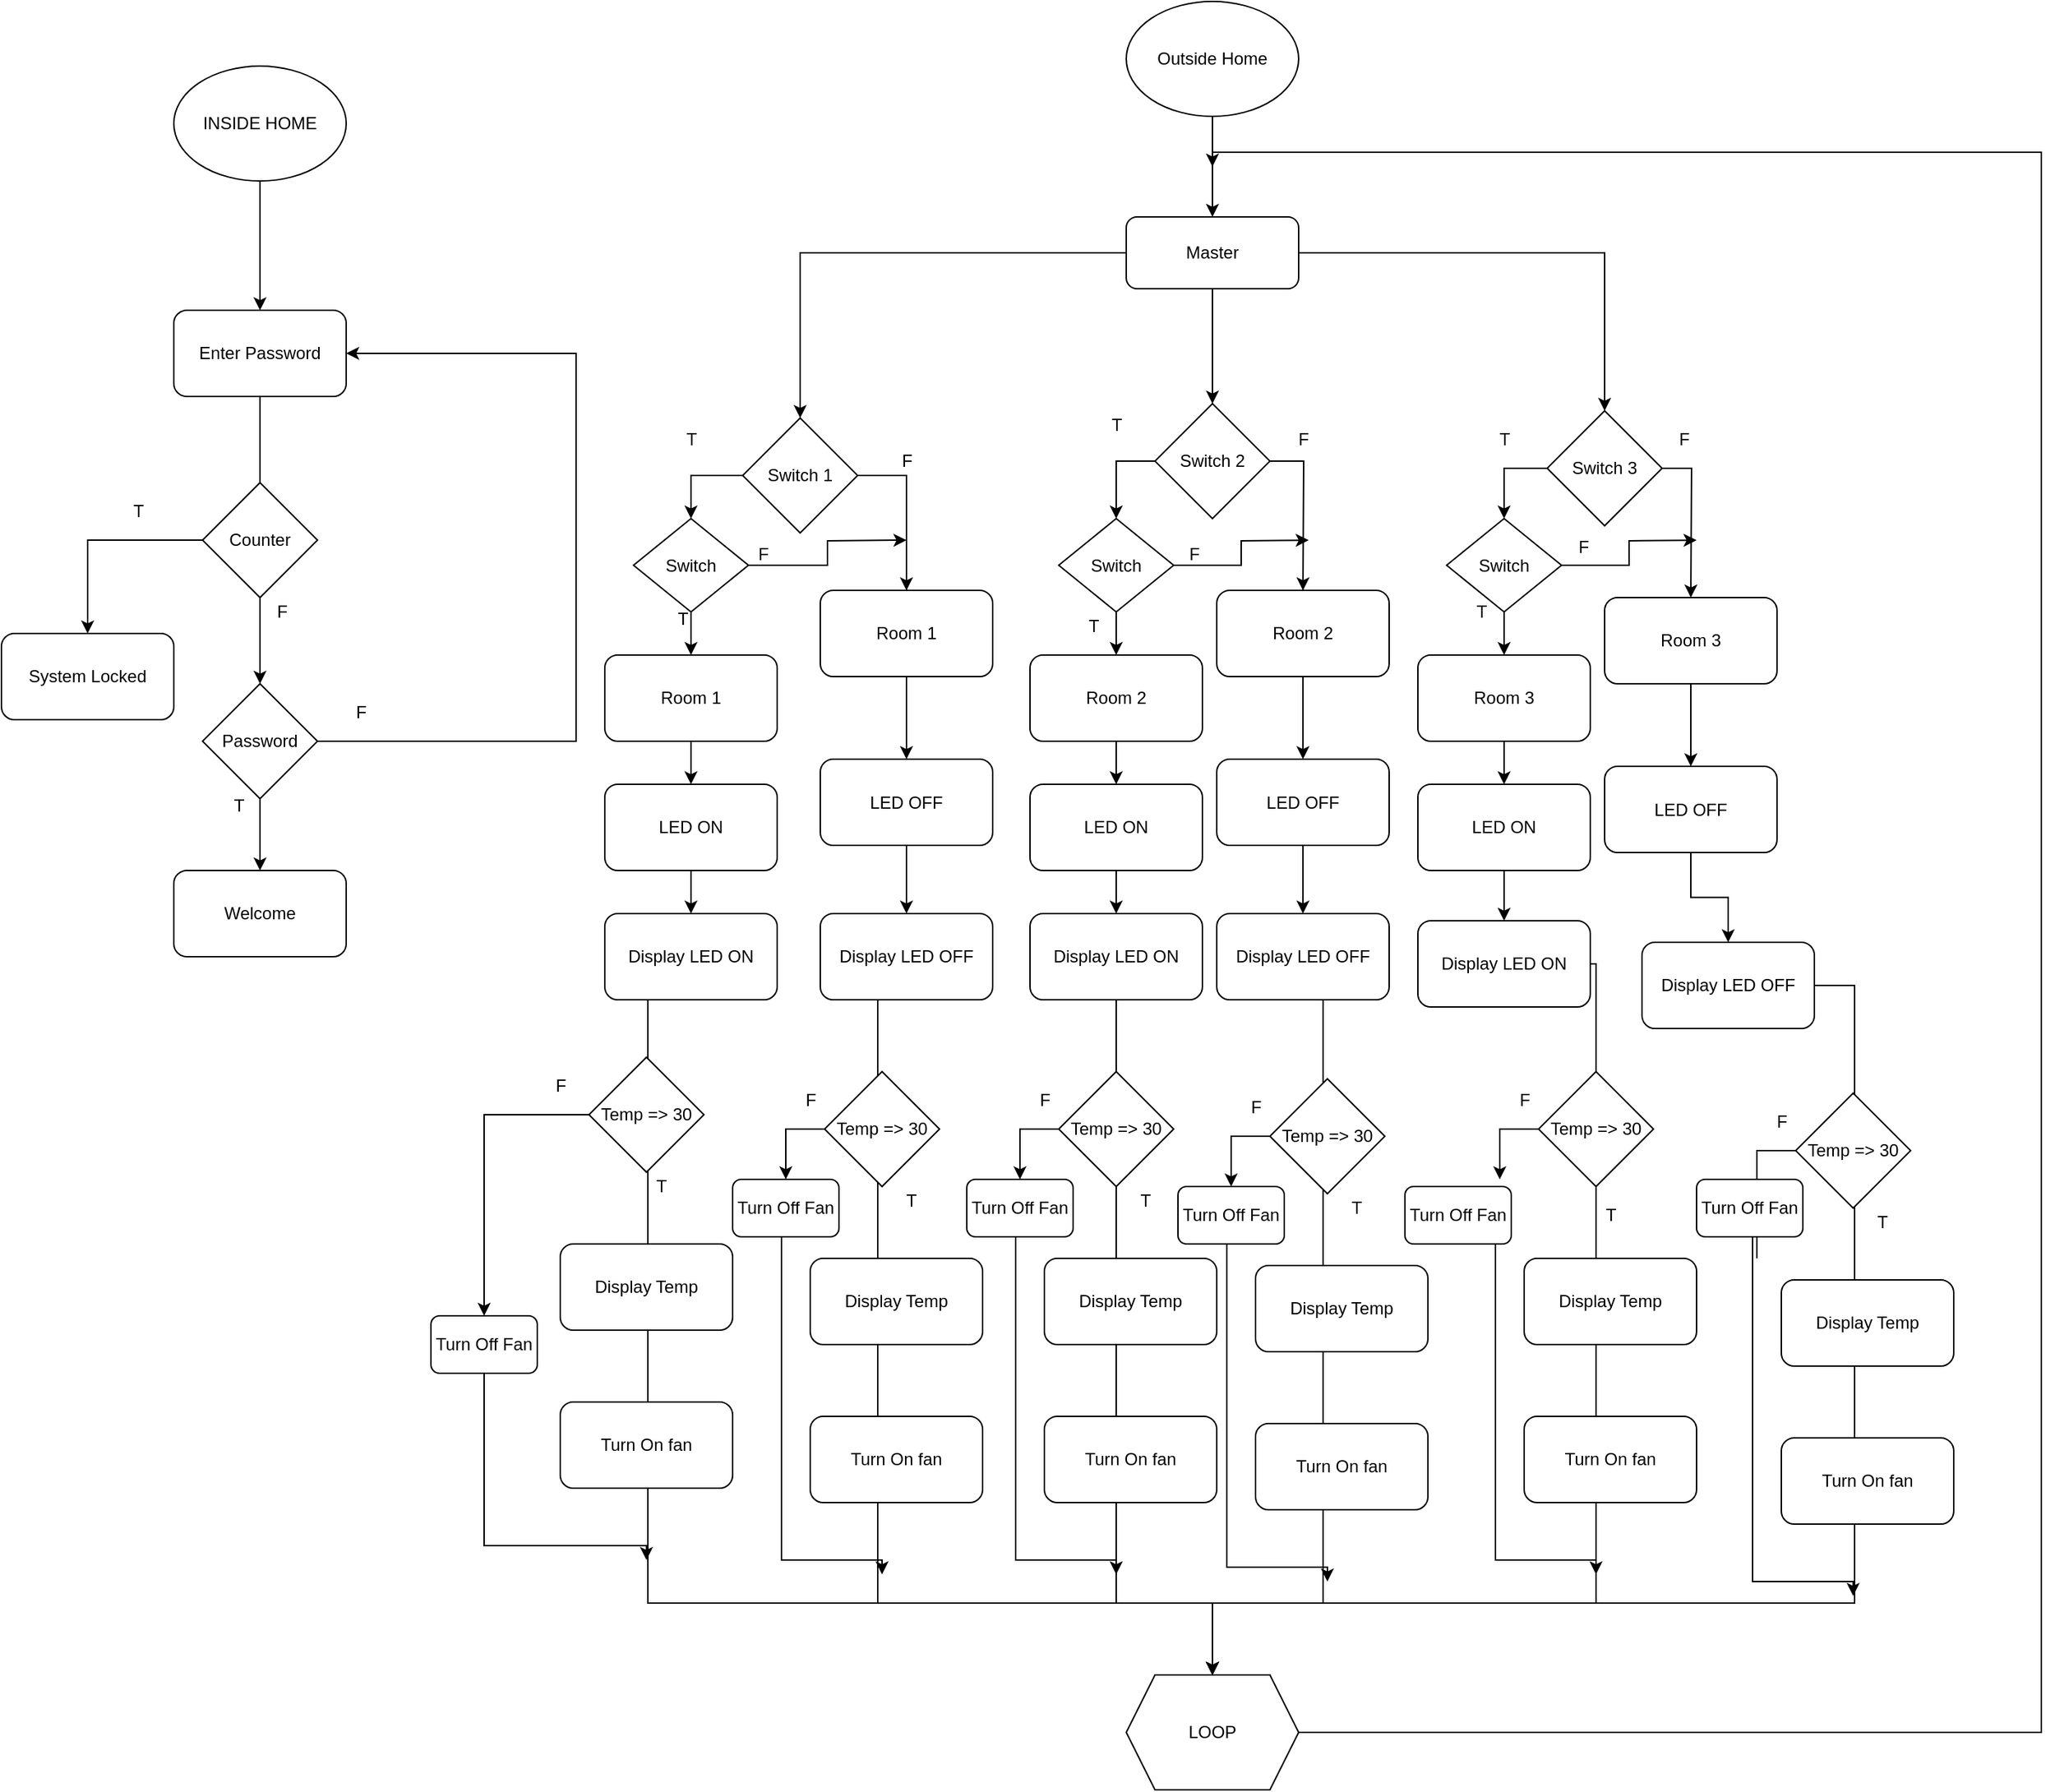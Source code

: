 <mxfile version="21.1.2" type="device">
  <diagram id="C5RBs43oDa-KdzZeNtuy" name="Page-1">
    <mxGraphModel dx="1658" dy="820" grid="1" gridSize="10" guides="1" tooltips="1" connect="1" arrows="1" fold="1" page="1" pageScale="1" pageWidth="827" pageHeight="1169" math="0" shadow="0">
      <root>
        <mxCell id="WIyWlLk6GJQsqaUBKTNV-0" />
        <mxCell id="WIyWlLk6GJQsqaUBKTNV-1" parent="WIyWlLk6GJQsqaUBKTNV-0" />
        <mxCell id="qft2VL7pWdFYmhy70cby-7" value="" style="edgeStyle=orthogonalEdgeStyle;rounded=0;orthogonalLoop=1;jettySize=auto;html=1;" parent="WIyWlLk6GJQsqaUBKTNV-1" source="qft2VL7pWdFYmhy70cby-0" target="qft2VL7pWdFYmhy70cby-1" edge="1">
          <mxGeometry relative="1" as="geometry" />
        </mxCell>
        <mxCell id="qft2VL7pWdFYmhy70cby-0" value="INSIDE HOME" style="ellipse;whiteSpace=wrap;html=1;" parent="WIyWlLk6GJQsqaUBKTNV-1" vertex="1">
          <mxGeometry x="130" y="130" width="120" height="80" as="geometry" />
        </mxCell>
        <mxCell id="qft2VL7pWdFYmhy70cby-8" value="" style="edgeStyle=orthogonalEdgeStyle;rounded=0;orthogonalLoop=1;jettySize=auto;html=1;" parent="WIyWlLk6GJQsqaUBKTNV-1" source="qft2VL7pWdFYmhy70cby-1" target="qft2VL7pWdFYmhy70cby-3" edge="1">
          <mxGeometry relative="1" as="geometry" />
        </mxCell>
        <mxCell id="qft2VL7pWdFYmhy70cby-1" value="Enter Password" style="rounded=1;whiteSpace=wrap;html=1;" parent="WIyWlLk6GJQsqaUBKTNV-1" vertex="1">
          <mxGeometry x="130" y="300" width="120" height="60" as="geometry" />
        </mxCell>
        <mxCell id="qft2VL7pWdFYmhy70cby-9" value="" style="edgeStyle=orthogonalEdgeStyle;rounded=0;orthogonalLoop=1;jettySize=auto;html=1;" parent="WIyWlLk6GJQsqaUBKTNV-1" source="qft2VL7pWdFYmhy70cby-3" target="qft2VL7pWdFYmhy70cby-4" edge="1">
          <mxGeometry relative="1" as="geometry" />
        </mxCell>
        <mxCell id="qft2VL7pWdFYmhy70cby-10" style="edgeStyle=orthogonalEdgeStyle;rounded=0;orthogonalLoop=1;jettySize=auto;html=1;entryX=1;entryY=0.5;entryDx=0;entryDy=0;" parent="WIyWlLk6GJQsqaUBKTNV-1" source="qft2VL7pWdFYmhy70cby-3" target="qft2VL7pWdFYmhy70cby-1" edge="1">
          <mxGeometry relative="1" as="geometry">
            <mxPoint x="360" y="240" as="targetPoint" />
            <Array as="points">
              <mxPoint x="410" y="600" />
              <mxPoint x="410" y="330" />
            </Array>
          </mxGeometry>
        </mxCell>
        <mxCell id="qft2VL7pWdFYmhy70cby-3" value="Password" style="rhombus;whiteSpace=wrap;html=1;" parent="WIyWlLk6GJQsqaUBKTNV-1" vertex="1">
          <mxGeometry x="150" y="560" width="80" height="80" as="geometry" />
        </mxCell>
        <mxCell id="qft2VL7pWdFYmhy70cby-4" value="Welcome" style="rounded=1;whiteSpace=wrap;html=1;" parent="WIyWlLk6GJQsqaUBKTNV-1" vertex="1">
          <mxGeometry x="130" y="690" width="120" height="60" as="geometry" />
        </mxCell>
        <mxCell id="qft2VL7pWdFYmhy70cby-17" value="" style="edgeStyle=orthogonalEdgeStyle;rounded=0;orthogonalLoop=1;jettySize=auto;html=1;" parent="WIyWlLk6GJQsqaUBKTNV-1" source="qft2VL7pWdFYmhy70cby-5" target="qft2VL7pWdFYmhy70cby-6" edge="1">
          <mxGeometry relative="1" as="geometry" />
        </mxCell>
        <mxCell id="qft2VL7pWdFYmhy70cby-5" value="Outside Home" style="ellipse;whiteSpace=wrap;html=1;" parent="WIyWlLk6GJQsqaUBKTNV-1" vertex="1">
          <mxGeometry x="793" y="85" width="120" height="80" as="geometry" />
        </mxCell>
        <mxCell id="qft2VL7pWdFYmhy70cby-18" style="edgeStyle=orthogonalEdgeStyle;rounded=0;orthogonalLoop=1;jettySize=auto;html=1;exitX=1;exitY=0.5;exitDx=0;exitDy=0;entryX=0.5;entryY=0;entryDx=0;entryDy=0;" parent="WIyWlLk6GJQsqaUBKTNV-1" source="qft2VL7pWdFYmhy70cby-21" edge="1">
          <mxGeometry relative="1" as="geometry">
            <mxPoint x="640.0" y="495" as="targetPoint" />
            <Array as="points">
              <mxPoint x="640" y="415" />
            </Array>
          </mxGeometry>
        </mxCell>
        <mxCell id="qft2VL7pWdFYmhy70cby-19" style="edgeStyle=orthogonalEdgeStyle;rounded=0;orthogonalLoop=1;jettySize=auto;html=1;entryX=0.5;entryY=0;entryDx=0;entryDy=0;exitX=1;exitY=0.5;exitDx=0;exitDy=0;" parent="WIyWlLk6GJQsqaUBKTNV-1" source="qft2VL7pWdFYmhy70cby-22" edge="1">
          <mxGeometry relative="1" as="geometry">
            <mxPoint x="916" y="495" as="targetPoint" />
          </mxGeometry>
        </mxCell>
        <mxCell id="qft2VL7pWdFYmhy70cby-20" style="edgeStyle=orthogonalEdgeStyle;rounded=0;orthogonalLoop=1;jettySize=auto;html=1;exitX=1;exitY=0.5;exitDx=0;exitDy=0;entryX=0.5;entryY=0;entryDx=0;entryDy=0;" parent="WIyWlLk6GJQsqaUBKTNV-1" source="qft2VL7pWdFYmhy70cby-23" edge="1">
          <mxGeometry relative="1" as="geometry">
            <mxPoint x="1186" y="500" as="targetPoint" />
          </mxGeometry>
        </mxCell>
        <mxCell id="qft2VL7pWdFYmhy70cby-6" value="Master" style="rounded=1;whiteSpace=wrap;html=1;" parent="WIyWlLk6GJQsqaUBKTNV-1" vertex="1">
          <mxGeometry x="793" y="235" width="120" height="50" as="geometry" />
        </mxCell>
        <mxCell id="qft2VL7pWdFYmhy70cby-13" style="edgeStyle=orthogonalEdgeStyle;rounded=0;orthogonalLoop=1;jettySize=auto;html=1;entryX=0.5;entryY=0;entryDx=0;entryDy=0;" parent="WIyWlLk6GJQsqaUBKTNV-1" source="qft2VL7pWdFYmhy70cby-11" target="qft2VL7pWdFYmhy70cby-12" edge="1">
          <mxGeometry relative="1" as="geometry" />
        </mxCell>
        <mxCell id="qft2VL7pWdFYmhy70cby-11" value="Counter" style="rhombus;whiteSpace=wrap;html=1;" parent="WIyWlLk6GJQsqaUBKTNV-1" vertex="1">
          <mxGeometry x="150" y="420" width="80" height="80" as="geometry" />
        </mxCell>
        <mxCell id="qft2VL7pWdFYmhy70cby-12" value="System Locked" style="rounded=1;whiteSpace=wrap;html=1;" parent="WIyWlLk6GJQsqaUBKTNV-1" vertex="1">
          <mxGeometry x="10" y="525" width="120" height="60" as="geometry" />
        </mxCell>
        <mxCell id="qft2VL7pWdFYmhy70cby-40" value="" style="edgeStyle=orthogonalEdgeStyle;rounded=0;orthogonalLoop=1;jettySize=auto;html=1;" parent="WIyWlLk6GJQsqaUBKTNV-1" target="qft2VL7pWdFYmhy70cby-33" edge="1">
          <mxGeometry relative="1" as="geometry">
            <mxPoint x="640" y="490" as="sourcePoint" />
          </mxGeometry>
        </mxCell>
        <mxCell id="qft2VL7pWdFYmhy70cby-42" value="" style="edgeStyle=orthogonalEdgeStyle;rounded=0;orthogonalLoop=1;jettySize=auto;html=1;" parent="WIyWlLk6GJQsqaUBKTNV-1" target="qft2VL7pWdFYmhy70cby-34" edge="1">
          <mxGeometry relative="1" as="geometry">
            <mxPoint x="916" y="490" as="sourcePoint" />
          </mxGeometry>
        </mxCell>
        <mxCell id="qft2VL7pWdFYmhy70cby-44" value="" style="edgeStyle=orthogonalEdgeStyle;rounded=0;orthogonalLoop=1;jettySize=auto;html=1;" parent="WIyWlLk6GJQsqaUBKTNV-1" target="qft2VL7pWdFYmhy70cby-35" edge="1">
          <mxGeometry relative="1" as="geometry">
            <mxPoint x="1186" y="500" as="sourcePoint" />
          </mxGeometry>
        </mxCell>
        <mxCell id="qft2VL7pWdFYmhy70cby-24" value="" style="edgeStyle=orthogonalEdgeStyle;rounded=0;orthogonalLoop=1;jettySize=auto;html=1;exitX=1;exitY=0.5;exitDx=0;exitDy=0;entryX=0.5;entryY=0;entryDx=0;entryDy=0;" parent="WIyWlLk6GJQsqaUBKTNV-1" source="qft2VL7pWdFYmhy70cby-6" target="qft2VL7pWdFYmhy70cby-23" edge="1">
          <mxGeometry relative="1" as="geometry">
            <mxPoint x="913" y="260" as="sourcePoint" />
            <mxPoint x="1086" y="585" as="targetPoint" />
          </mxGeometry>
        </mxCell>
        <mxCell id="qft2VL7pWdFYmhy70cby-28" style="edgeStyle=orthogonalEdgeStyle;rounded=0;orthogonalLoop=1;jettySize=auto;html=1;exitX=0;exitY=0.5;exitDx=0;exitDy=0;entryX=0.5;entryY=0;entryDx=0;entryDy=0;" parent="WIyWlLk6GJQsqaUBKTNV-1" source="qft2VL7pWdFYmhy70cby-23" edge="1" target="tkm9QgBvc-VTgp8XUoNd-8">
          <mxGeometry relative="1" as="geometry">
            <mxPoint x="1030" y="410" as="targetPoint" />
          </mxGeometry>
        </mxCell>
        <mxCell id="qft2VL7pWdFYmhy70cby-23" value="Switch 3" style="rhombus;whiteSpace=wrap;html=1;" parent="WIyWlLk6GJQsqaUBKTNV-1" vertex="1">
          <mxGeometry x="1086" y="370" width="80" height="80" as="geometry" />
        </mxCell>
        <mxCell id="qft2VL7pWdFYmhy70cby-26" value="" style="edgeStyle=orthogonalEdgeStyle;rounded=0;orthogonalLoop=1;jettySize=auto;html=1;entryX=0.5;entryY=0;entryDx=0;entryDy=0;exitX=0.5;exitY=1;exitDx=0;exitDy=0;" parent="WIyWlLk6GJQsqaUBKTNV-1" source="qft2VL7pWdFYmhy70cby-6" target="qft2VL7pWdFYmhy70cby-22" edge="1">
          <mxGeometry relative="1" as="geometry">
            <mxPoint x="853" y="285" as="sourcePoint" />
            <mxPoint x="853" y="585" as="targetPoint" />
          </mxGeometry>
        </mxCell>
        <mxCell id="qft2VL7pWdFYmhy70cby-30" style="edgeStyle=orthogonalEdgeStyle;rounded=0;orthogonalLoop=1;jettySize=auto;html=1;exitX=0;exitY=0.5;exitDx=0;exitDy=0;entryX=0.5;entryY=0;entryDx=0;entryDy=0;" parent="WIyWlLk6GJQsqaUBKTNV-1" source="qft2VL7pWdFYmhy70cby-22" edge="1" target="tkm9QgBvc-VTgp8XUoNd-5">
          <mxGeometry relative="1" as="geometry">
            <mxPoint x="770" y="410" as="targetPoint" />
          </mxGeometry>
        </mxCell>
        <mxCell id="qft2VL7pWdFYmhy70cby-22" value="Switch 2" style="rhombus;whiteSpace=wrap;html=1;" parent="WIyWlLk6GJQsqaUBKTNV-1" vertex="1">
          <mxGeometry x="813" y="365" width="80" height="80" as="geometry" />
        </mxCell>
        <mxCell id="qft2VL7pWdFYmhy70cby-27" value="" style="edgeStyle=orthogonalEdgeStyle;rounded=0;orthogonalLoop=1;jettySize=auto;html=1;" parent="WIyWlLk6GJQsqaUBKTNV-1" source="qft2VL7pWdFYmhy70cby-6" target="qft2VL7pWdFYmhy70cby-21" edge="1">
          <mxGeometry relative="1" as="geometry">
            <mxPoint x="793" y="260" as="sourcePoint" />
            <mxPoint x="596" y="575" as="targetPoint" />
          </mxGeometry>
        </mxCell>
        <mxCell id="qft2VL7pWdFYmhy70cby-32" style="edgeStyle=orthogonalEdgeStyle;rounded=0;orthogonalLoop=1;jettySize=auto;html=1;exitX=0;exitY=0.5;exitDx=0;exitDy=0;entryX=0.5;entryY=0;entryDx=0;entryDy=0;" parent="WIyWlLk6GJQsqaUBKTNV-1" source="qft2VL7pWdFYmhy70cby-21" edge="1" target="tkm9QgBvc-VTgp8XUoNd-0">
          <mxGeometry relative="1" as="geometry">
            <mxPoint x="490" y="495" as="targetPoint" />
          </mxGeometry>
        </mxCell>
        <mxCell id="qft2VL7pWdFYmhy70cby-21" value="Switch 1" style="rhombus;whiteSpace=wrap;html=1;" parent="WIyWlLk6GJQsqaUBKTNV-1" vertex="1">
          <mxGeometry x="526" y="375" width="80" height="80" as="geometry" />
        </mxCell>
        <mxCell id="qft2VL7pWdFYmhy70cby-68" value="" style="edgeStyle=orthogonalEdgeStyle;rounded=0;orthogonalLoop=1;jettySize=auto;html=1;" parent="WIyWlLk6GJQsqaUBKTNV-1" source="qft2VL7pWdFYmhy70cby-33" target="qft2VL7pWdFYmhy70cby-55" edge="1">
          <mxGeometry relative="1" as="geometry" />
        </mxCell>
        <mxCell id="qft2VL7pWdFYmhy70cby-33" value="Room 1" style="rounded=1;whiteSpace=wrap;html=1;" parent="WIyWlLk6GJQsqaUBKTNV-1" vertex="1">
          <mxGeometry x="580" y="495" width="120" height="60" as="geometry" />
        </mxCell>
        <mxCell id="qft2VL7pWdFYmhy70cby-70" value="" style="edgeStyle=orthogonalEdgeStyle;rounded=0;orthogonalLoop=1;jettySize=auto;html=1;" parent="WIyWlLk6GJQsqaUBKTNV-1" source="qft2VL7pWdFYmhy70cby-34" target="qft2VL7pWdFYmhy70cby-56" edge="1">
          <mxGeometry relative="1" as="geometry" />
        </mxCell>
        <mxCell id="qft2VL7pWdFYmhy70cby-34" value="Room 2" style="rounded=1;whiteSpace=wrap;html=1;" parent="WIyWlLk6GJQsqaUBKTNV-1" vertex="1">
          <mxGeometry x="856" y="495" width="120" height="60" as="geometry" />
        </mxCell>
        <mxCell id="qft2VL7pWdFYmhy70cby-72" value="" style="edgeStyle=orthogonalEdgeStyle;rounded=0;orthogonalLoop=1;jettySize=auto;html=1;" parent="WIyWlLk6GJQsqaUBKTNV-1" source="qft2VL7pWdFYmhy70cby-35" target="qft2VL7pWdFYmhy70cby-57" edge="1">
          <mxGeometry relative="1" as="geometry" />
        </mxCell>
        <mxCell id="qft2VL7pWdFYmhy70cby-35" value="Room 3" style="rounded=1;whiteSpace=wrap;html=1;" parent="WIyWlLk6GJQsqaUBKTNV-1" vertex="1">
          <mxGeometry x="1126" y="500" width="120" height="60" as="geometry" />
        </mxCell>
        <mxCell id="qft2VL7pWdFYmhy70cby-71" value="" style="edgeStyle=orthogonalEdgeStyle;rounded=0;orthogonalLoop=1;jettySize=auto;html=1;" parent="WIyWlLk6GJQsqaUBKTNV-1" source="qft2VL7pWdFYmhy70cby-36" target="qft2VL7pWdFYmhy70cby-58" edge="1">
          <mxGeometry relative="1" as="geometry" />
        </mxCell>
        <mxCell id="qft2VL7pWdFYmhy70cby-36" value="Room 3" style="rounded=1;whiteSpace=wrap;html=1;" parent="WIyWlLk6GJQsqaUBKTNV-1" vertex="1">
          <mxGeometry x="996" y="540" width="120" height="60" as="geometry" />
        </mxCell>
        <mxCell id="qft2VL7pWdFYmhy70cby-69" value="" style="edgeStyle=orthogonalEdgeStyle;rounded=0;orthogonalLoop=1;jettySize=auto;html=1;" parent="WIyWlLk6GJQsqaUBKTNV-1" source="qft2VL7pWdFYmhy70cby-37" target="qft2VL7pWdFYmhy70cby-59" edge="1">
          <mxGeometry relative="1" as="geometry" />
        </mxCell>
        <mxCell id="qft2VL7pWdFYmhy70cby-37" value="Room 2" style="rounded=1;whiteSpace=wrap;html=1;" parent="WIyWlLk6GJQsqaUBKTNV-1" vertex="1">
          <mxGeometry x="726" y="540" width="120" height="60" as="geometry" />
        </mxCell>
        <mxCell id="qft2VL7pWdFYmhy70cby-67" value="" style="edgeStyle=orthogonalEdgeStyle;rounded=0;orthogonalLoop=1;jettySize=auto;html=1;" parent="WIyWlLk6GJQsqaUBKTNV-1" source="qft2VL7pWdFYmhy70cby-38" target="qft2VL7pWdFYmhy70cby-60" edge="1">
          <mxGeometry relative="1" as="geometry" />
        </mxCell>
        <mxCell id="qft2VL7pWdFYmhy70cby-38" value="Room 1" style="rounded=1;whiteSpace=wrap;html=1;" parent="WIyWlLk6GJQsqaUBKTNV-1" vertex="1">
          <mxGeometry x="430" y="540" width="120" height="60" as="geometry" />
        </mxCell>
        <mxCell id="qft2VL7pWdFYmhy70cby-45" value="T" style="text;html=1;align=center;verticalAlign=middle;resizable=0;points=[];autosize=1;strokeColor=none;fillColor=none;" parent="WIyWlLk6GJQsqaUBKTNV-1" vertex="1">
          <mxGeometry x="475" y="375" width="30" height="30" as="geometry" />
        </mxCell>
        <mxCell id="qft2VL7pWdFYmhy70cby-46" value="T" style="text;html=1;align=center;verticalAlign=middle;resizable=0;points=[];autosize=1;strokeColor=none;fillColor=none;" parent="WIyWlLk6GJQsqaUBKTNV-1" vertex="1">
          <mxGeometry x="771" y="365" width="30" height="30" as="geometry" />
        </mxCell>
        <mxCell id="qft2VL7pWdFYmhy70cby-47" value="T" style="text;html=1;align=center;verticalAlign=middle;resizable=0;points=[];autosize=1;strokeColor=none;fillColor=none;" parent="WIyWlLk6GJQsqaUBKTNV-1" vertex="1">
          <mxGeometry x="1041" y="375" width="30" height="30" as="geometry" />
        </mxCell>
        <mxCell id="qft2VL7pWdFYmhy70cby-48" value="T" style="text;html=1;align=center;verticalAlign=middle;resizable=0;points=[];autosize=1;strokeColor=none;fillColor=none;" parent="WIyWlLk6GJQsqaUBKTNV-1" vertex="1">
          <mxGeometry x="90" y="425" width="30" height="30" as="geometry" />
        </mxCell>
        <mxCell id="qft2VL7pWdFYmhy70cby-49" value="T" style="text;html=1;align=center;verticalAlign=middle;resizable=0;points=[];autosize=1;strokeColor=none;fillColor=none;" parent="WIyWlLk6GJQsqaUBKTNV-1" vertex="1">
          <mxGeometry x="160" y="630" width="30" height="30" as="geometry" />
        </mxCell>
        <mxCell id="qft2VL7pWdFYmhy70cby-50" value="F" style="text;html=1;align=center;verticalAlign=middle;resizable=0;points=[];autosize=1;strokeColor=none;fillColor=none;" parent="WIyWlLk6GJQsqaUBKTNV-1" vertex="1">
          <mxGeometry x="245" y="565" width="30" height="30" as="geometry" />
        </mxCell>
        <mxCell id="qft2VL7pWdFYmhy70cby-51" value="F" style="text;html=1;align=center;verticalAlign=middle;resizable=0;points=[];autosize=1;strokeColor=none;fillColor=none;" parent="WIyWlLk6GJQsqaUBKTNV-1" vertex="1">
          <mxGeometry x="190" y="495" width="30" height="30" as="geometry" />
        </mxCell>
        <mxCell id="qft2VL7pWdFYmhy70cby-52" value="F" style="text;html=1;align=center;verticalAlign=middle;resizable=0;points=[];autosize=1;strokeColor=none;fillColor=none;" parent="WIyWlLk6GJQsqaUBKTNV-1" vertex="1">
          <mxGeometry x="625" y="390" width="30" height="30" as="geometry" />
        </mxCell>
        <mxCell id="qft2VL7pWdFYmhy70cby-53" value="F" style="text;html=1;align=center;verticalAlign=middle;resizable=0;points=[];autosize=1;strokeColor=none;fillColor=none;" parent="WIyWlLk6GJQsqaUBKTNV-1" vertex="1">
          <mxGeometry x="901" y="375" width="30" height="30" as="geometry" />
        </mxCell>
        <mxCell id="qft2VL7pWdFYmhy70cby-54" value="F" style="text;html=1;align=center;verticalAlign=middle;resizable=0;points=[];autosize=1;strokeColor=none;fillColor=none;" parent="WIyWlLk6GJQsqaUBKTNV-1" vertex="1">
          <mxGeometry x="1166" y="375" width="30" height="30" as="geometry" />
        </mxCell>
        <mxCell id="qft2VL7pWdFYmhy70cby-77" value="" style="edgeStyle=orthogonalEdgeStyle;rounded=0;orthogonalLoop=1;jettySize=auto;html=1;" parent="WIyWlLk6GJQsqaUBKTNV-1" source="qft2VL7pWdFYmhy70cby-55" target="qft2VL7pWdFYmhy70cby-61" edge="1">
          <mxGeometry relative="1" as="geometry" />
        </mxCell>
        <mxCell id="qft2VL7pWdFYmhy70cby-55" value="LED OFF" style="rounded=1;whiteSpace=wrap;html=1;" parent="WIyWlLk6GJQsqaUBKTNV-1" vertex="1">
          <mxGeometry x="580" y="612.5" width="120" height="60" as="geometry" />
        </mxCell>
        <mxCell id="qft2VL7pWdFYmhy70cby-75" value="" style="edgeStyle=orthogonalEdgeStyle;rounded=0;orthogonalLoop=1;jettySize=auto;html=1;" parent="WIyWlLk6GJQsqaUBKTNV-1" source="qft2VL7pWdFYmhy70cby-56" target="qft2VL7pWdFYmhy70cby-62" edge="1">
          <mxGeometry relative="1" as="geometry" />
        </mxCell>
        <mxCell id="qft2VL7pWdFYmhy70cby-56" value="LED OFF" style="rounded=1;whiteSpace=wrap;html=1;" parent="WIyWlLk6GJQsqaUBKTNV-1" vertex="1">
          <mxGeometry x="856" y="612.5" width="120" height="60" as="geometry" />
        </mxCell>
        <mxCell id="qft2VL7pWdFYmhy70cby-73" value="" style="edgeStyle=orthogonalEdgeStyle;rounded=0;orthogonalLoop=1;jettySize=auto;html=1;" parent="WIyWlLk6GJQsqaUBKTNV-1" source="qft2VL7pWdFYmhy70cby-57" target="qft2VL7pWdFYmhy70cby-63" edge="1">
          <mxGeometry relative="1" as="geometry" />
        </mxCell>
        <mxCell id="qft2VL7pWdFYmhy70cby-57" value="LED OFF" style="rounded=1;whiteSpace=wrap;html=1;" parent="WIyWlLk6GJQsqaUBKTNV-1" vertex="1">
          <mxGeometry x="1126" y="617.5" width="120" height="60" as="geometry" />
        </mxCell>
        <mxCell id="qft2VL7pWdFYmhy70cby-74" value="" style="edgeStyle=orthogonalEdgeStyle;rounded=0;orthogonalLoop=1;jettySize=auto;html=1;" parent="WIyWlLk6GJQsqaUBKTNV-1" source="qft2VL7pWdFYmhy70cby-58" target="qft2VL7pWdFYmhy70cby-64" edge="1">
          <mxGeometry relative="1" as="geometry" />
        </mxCell>
        <mxCell id="qft2VL7pWdFYmhy70cby-58" value="LED ON" style="rounded=1;whiteSpace=wrap;html=1;" parent="WIyWlLk6GJQsqaUBKTNV-1" vertex="1">
          <mxGeometry x="996" y="630" width="120" height="60" as="geometry" />
        </mxCell>
        <mxCell id="qft2VL7pWdFYmhy70cby-76" value="" style="edgeStyle=orthogonalEdgeStyle;rounded=0;orthogonalLoop=1;jettySize=auto;html=1;" parent="WIyWlLk6GJQsqaUBKTNV-1" source="qft2VL7pWdFYmhy70cby-59" target="qft2VL7pWdFYmhy70cby-65" edge="1">
          <mxGeometry relative="1" as="geometry" />
        </mxCell>
        <mxCell id="qft2VL7pWdFYmhy70cby-59" value="LED ON" style="rounded=1;whiteSpace=wrap;html=1;" parent="WIyWlLk6GJQsqaUBKTNV-1" vertex="1">
          <mxGeometry x="726" y="630" width="120" height="60" as="geometry" />
        </mxCell>
        <mxCell id="qft2VL7pWdFYmhy70cby-78" value="" style="edgeStyle=orthogonalEdgeStyle;rounded=0;orthogonalLoop=1;jettySize=auto;html=1;" parent="WIyWlLk6GJQsqaUBKTNV-1" source="qft2VL7pWdFYmhy70cby-60" target="qft2VL7pWdFYmhy70cby-66" edge="1">
          <mxGeometry relative="1" as="geometry" />
        </mxCell>
        <mxCell id="qft2VL7pWdFYmhy70cby-60" value="LED ON" style="rounded=1;whiteSpace=wrap;html=1;" parent="WIyWlLk6GJQsqaUBKTNV-1" vertex="1">
          <mxGeometry x="430" y="630" width="120" height="60" as="geometry" />
        </mxCell>
        <mxCell id="qft2VL7pWdFYmhy70cby-86" style="edgeStyle=orthogonalEdgeStyle;rounded=0;orthogonalLoop=1;jettySize=auto;html=1;entryX=0.5;entryY=0;entryDx=0;entryDy=0;" parent="WIyWlLk6GJQsqaUBKTNV-1" source="qft2VL7pWdFYmhy70cby-61" target="qft2VL7pWdFYmhy70cby-79" edge="1">
          <mxGeometry relative="1" as="geometry">
            <Array as="points">
              <mxPoint x="620" y="1200" />
              <mxPoint x="853" y="1200" />
            </Array>
          </mxGeometry>
        </mxCell>
        <mxCell id="qft2VL7pWdFYmhy70cby-61" value="Display&amp;nbsp;LED OFF" style="rounded=1;whiteSpace=wrap;html=1;" parent="WIyWlLk6GJQsqaUBKTNV-1" vertex="1">
          <mxGeometry x="580" y="720" width="120" height="60" as="geometry" />
        </mxCell>
        <mxCell id="qft2VL7pWdFYmhy70cby-82" style="edgeStyle=orthogonalEdgeStyle;rounded=0;orthogonalLoop=1;jettySize=auto;html=1;entryX=0.5;entryY=0;entryDx=0;entryDy=0;" parent="WIyWlLk6GJQsqaUBKTNV-1" source="qft2VL7pWdFYmhy70cby-62" target="qft2VL7pWdFYmhy70cby-79" edge="1">
          <mxGeometry relative="1" as="geometry">
            <Array as="points">
              <mxPoint x="930" y="1200" />
              <mxPoint x="853" y="1200" />
            </Array>
          </mxGeometry>
        </mxCell>
        <mxCell id="qft2VL7pWdFYmhy70cby-62" value="Display&amp;nbsp;LED OFF" style="rounded=1;whiteSpace=wrap;html=1;" parent="WIyWlLk6GJQsqaUBKTNV-1" vertex="1">
          <mxGeometry x="856" y="720" width="120" height="60" as="geometry" />
        </mxCell>
        <mxCell id="qft2VL7pWdFYmhy70cby-85" style="edgeStyle=orthogonalEdgeStyle;rounded=0;orthogonalLoop=1;jettySize=auto;html=1;entryX=0.5;entryY=0;entryDx=0;entryDy=0;" parent="WIyWlLk6GJQsqaUBKTNV-1" source="qft2VL7pWdFYmhy70cby-63" target="qft2VL7pWdFYmhy70cby-79" edge="1">
          <mxGeometry relative="1" as="geometry">
            <Array as="points">
              <mxPoint x="1300" y="770" />
              <mxPoint x="1300" y="1200" />
              <mxPoint x="853" y="1200" />
            </Array>
          </mxGeometry>
        </mxCell>
        <mxCell id="qft2VL7pWdFYmhy70cby-63" value="Display&amp;nbsp;LED OFF" style="rounded=1;whiteSpace=wrap;html=1;" parent="WIyWlLk6GJQsqaUBKTNV-1" vertex="1">
          <mxGeometry x="1152" y="740" width="120" height="60" as="geometry" />
        </mxCell>
        <mxCell id="qft2VL7pWdFYmhy70cby-88" style="edgeStyle=orthogonalEdgeStyle;rounded=0;orthogonalLoop=1;jettySize=auto;html=1;entryX=0.5;entryY=0;entryDx=0;entryDy=0;" parent="WIyWlLk6GJQsqaUBKTNV-1" source="qft2VL7pWdFYmhy70cby-64" target="qft2VL7pWdFYmhy70cby-79" edge="1">
          <mxGeometry relative="1" as="geometry">
            <Array as="points">
              <mxPoint x="1120" y="755" />
              <mxPoint x="1120" y="1200" />
              <mxPoint x="853" y="1200" />
            </Array>
          </mxGeometry>
        </mxCell>
        <mxCell id="qft2VL7pWdFYmhy70cby-64" value="Display&amp;nbsp;LED ON" style="rounded=1;whiteSpace=wrap;html=1;" parent="WIyWlLk6GJQsqaUBKTNV-1" vertex="1">
          <mxGeometry x="996" y="725" width="120" height="60" as="geometry" />
        </mxCell>
        <mxCell id="qft2VL7pWdFYmhy70cby-81" style="edgeStyle=orthogonalEdgeStyle;rounded=0;orthogonalLoop=1;jettySize=auto;html=1;entryX=0.5;entryY=0;entryDx=0;entryDy=0;" parent="WIyWlLk6GJQsqaUBKTNV-1" source="qft2VL7pWdFYmhy70cby-65" target="qft2VL7pWdFYmhy70cby-79" edge="1">
          <mxGeometry relative="1" as="geometry">
            <Array as="points">
              <mxPoint x="786" y="1200" />
              <mxPoint x="853" y="1200" />
            </Array>
          </mxGeometry>
        </mxCell>
        <mxCell id="qft2VL7pWdFYmhy70cby-65" value="Display&amp;nbsp;LED ON" style="rounded=1;whiteSpace=wrap;html=1;" parent="WIyWlLk6GJQsqaUBKTNV-1" vertex="1">
          <mxGeometry x="726" y="720" width="120" height="60" as="geometry" />
        </mxCell>
        <mxCell id="qft2VL7pWdFYmhy70cby-87" style="edgeStyle=orthogonalEdgeStyle;rounded=0;orthogonalLoop=1;jettySize=auto;html=1;entryX=0.5;entryY=0;entryDx=0;entryDy=0;" parent="WIyWlLk6GJQsqaUBKTNV-1" source="qft2VL7pWdFYmhy70cby-66" target="qft2VL7pWdFYmhy70cby-79" edge="1">
          <mxGeometry relative="1" as="geometry">
            <Array as="points">
              <mxPoint x="460" y="1200" />
              <mxPoint x="853" y="1200" />
            </Array>
          </mxGeometry>
        </mxCell>
        <mxCell id="qft2VL7pWdFYmhy70cby-66" value="Display LED ON" style="rounded=1;whiteSpace=wrap;html=1;" parent="WIyWlLk6GJQsqaUBKTNV-1" vertex="1">
          <mxGeometry x="430" y="720" width="120" height="60" as="geometry" />
        </mxCell>
        <mxCell id="qft2VL7pWdFYmhy70cby-80" style="edgeStyle=orthogonalEdgeStyle;rounded=0;orthogonalLoop=1;jettySize=auto;html=1;" parent="WIyWlLk6GJQsqaUBKTNV-1" source="qft2VL7pWdFYmhy70cby-79" edge="1">
          <mxGeometry relative="1" as="geometry">
            <mxPoint x="853" y="200" as="targetPoint" />
            <Array as="points">
              <mxPoint x="1430" y="1290" />
              <mxPoint x="1430" y="190" />
              <mxPoint x="853" y="190" />
            </Array>
          </mxGeometry>
        </mxCell>
        <mxCell id="qft2VL7pWdFYmhy70cby-79" value="LOOP" style="shape=hexagon;perimeter=hexagonPerimeter2;whiteSpace=wrap;html=1;fixedSize=1;" parent="WIyWlLk6GJQsqaUBKTNV-1" vertex="1">
          <mxGeometry x="793" y="1250" width="120" height="80" as="geometry" />
        </mxCell>
        <mxCell id="qft2VL7pWdFYmhy70cby-96" style="edgeStyle=orthogonalEdgeStyle;rounded=0;orthogonalLoop=1;jettySize=auto;html=1;" parent="WIyWlLk6GJQsqaUBKTNV-1" source="qft2VL7pWdFYmhy70cby-90" target="qft2VL7pWdFYmhy70cby-95" edge="1">
          <mxGeometry relative="1" as="geometry" />
        </mxCell>
        <mxCell id="qft2VL7pWdFYmhy70cby-90" value="Temp =&amp;gt; 30" style="rhombus;whiteSpace=wrap;html=1;" parent="WIyWlLk6GJQsqaUBKTNV-1" vertex="1">
          <mxGeometry x="419" y="820" width="80" height="80" as="geometry" />
        </mxCell>
        <mxCell id="qft2VL7pWdFYmhy70cby-91" value="Display Temp" style="rounded=1;whiteSpace=wrap;html=1;" parent="WIyWlLk6GJQsqaUBKTNV-1" vertex="1">
          <mxGeometry x="399" y="950" width="120" height="60" as="geometry" />
        </mxCell>
        <mxCell id="qft2VL7pWdFYmhy70cby-93" value="Turn On fan" style="rounded=1;whiteSpace=wrap;html=1;" parent="WIyWlLk6GJQsqaUBKTNV-1" vertex="1">
          <mxGeometry x="399" y="1060" width="120" height="60" as="geometry" />
        </mxCell>
        <mxCell id="qft2VL7pWdFYmhy70cby-97" style="edgeStyle=orthogonalEdgeStyle;rounded=0;orthogonalLoop=1;jettySize=auto;html=1;exitX=0.5;exitY=1;exitDx=0;exitDy=0;" parent="WIyWlLk6GJQsqaUBKTNV-1" source="qft2VL7pWdFYmhy70cby-95" edge="1">
          <mxGeometry relative="1" as="geometry">
            <mxPoint x="459.0" y="1170" as="targetPoint" />
            <Array as="points">
              <mxPoint x="346" y="1160" />
              <mxPoint x="459" y="1160" />
            </Array>
          </mxGeometry>
        </mxCell>
        <mxCell id="qft2VL7pWdFYmhy70cby-95" value="Turn Off Fan" style="rounded=1;whiteSpace=wrap;html=1;" parent="WIyWlLk6GJQsqaUBKTNV-1" vertex="1">
          <mxGeometry x="309" y="1000" width="74" height="40" as="geometry" />
        </mxCell>
        <mxCell id="qft2VL7pWdFYmhy70cby-98" value="F" style="text;html=1;align=center;verticalAlign=middle;resizable=0;points=[];autosize=1;strokeColor=none;fillColor=none;" parent="WIyWlLk6GJQsqaUBKTNV-1" vertex="1">
          <mxGeometry x="384" y="825" width="30" height="30" as="geometry" />
        </mxCell>
        <mxCell id="qft2VL7pWdFYmhy70cby-99" value="T" style="text;html=1;align=center;verticalAlign=middle;resizable=0;points=[];autosize=1;strokeColor=none;fillColor=none;" parent="WIyWlLk6GJQsqaUBKTNV-1" vertex="1">
          <mxGeometry x="454" y="895" width="30" height="30" as="geometry" />
        </mxCell>
        <mxCell id="qft2VL7pWdFYmhy70cby-100" style="edgeStyle=orthogonalEdgeStyle;rounded=0;orthogonalLoop=1;jettySize=auto;html=1;" parent="WIyWlLk6GJQsqaUBKTNV-1" source="qft2VL7pWdFYmhy70cby-101" target="qft2VL7pWdFYmhy70cby-105" edge="1">
          <mxGeometry relative="1" as="geometry">
            <Array as="points">
              <mxPoint x="556" y="870" />
            </Array>
          </mxGeometry>
        </mxCell>
        <mxCell id="qft2VL7pWdFYmhy70cby-101" value="Temp =&amp;gt; 30" style="rhombus;whiteSpace=wrap;html=1;" parent="WIyWlLk6GJQsqaUBKTNV-1" vertex="1">
          <mxGeometry x="583" y="830" width="80" height="80" as="geometry" />
        </mxCell>
        <mxCell id="qft2VL7pWdFYmhy70cby-102" value="Display Temp" style="rounded=1;whiteSpace=wrap;html=1;" parent="WIyWlLk6GJQsqaUBKTNV-1" vertex="1">
          <mxGeometry x="573" y="960" width="120" height="60" as="geometry" />
        </mxCell>
        <mxCell id="qft2VL7pWdFYmhy70cby-103" value="Turn On fan" style="rounded=1;whiteSpace=wrap;html=1;" parent="WIyWlLk6GJQsqaUBKTNV-1" vertex="1">
          <mxGeometry x="573" y="1070" width="120" height="60" as="geometry" />
        </mxCell>
        <mxCell id="qft2VL7pWdFYmhy70cby-104" style="edgeStyle=orthogonalEdgeStyle;rounded=0;orthogonalLoop=1;jettySize=auto;html=1;exitX=0.5;exitY=1;exitDx=0;exitDy=0;" parent="WIyWlLk6GJQsqaUBKTNV-1" source="qft2VL7pWdFYmhy70cby-105" edge="1">
          <mxGeometry relative="1" as="geometry">
            <mxPoint x="623" y="1180" as="targetPoint" />
            <Array as="points">
              <mxPoint x="553" y="945" />
              <mxPoint x="553" y="1170" />
              <mxPoint x="623" y="1170" />
            </Array>
          </mxGeometry>
        </mxCell>
        <mxCell id="qft2VL7pWdFYmhy70cby-105" value="Turn Off Fan" style="rounded=1;whiteSpace=wrap;html=1;" parent="WIyWlLk6GJQsqaUBKTNV-1" vertex="1">
          <mxGeometry x="519" y="905" width="74" height="40" as="geometry" />
        </mxCell>
        <mxCell id="qft2VL7pWdFYmhy70cby-106" value="F" style="text;html=1;align=center;verticalAlign=middle;resizable=0;points=[];autosize=1;strokeColor=none;fillColor=none;" parent="WIyWlLk6GJQsqaUBKTNV-1" vertex="1">
          <mxGeometry x="558" y="835" width="30" height="30" as="geometry" />
        </mxCell>
        <mxCell id="qft2VL7pWdFYmhy70cby-107" value="T" style="text;html=1;align=center;verticalAlign=middle;resizable=0;points=[];autosize=1;strokeColor=none;fillColor=none;" parent="WIyWlLk6GJQsqaUBKTNV-1" vertex="1">
          <mxGeometry x="628" y="905" width="30" height="30" as="geometry" />
        </mxCell>
        <mxCell id="qft2VL7pWdFYmhy70cby-108" style="edgeStyle=orthogonalEdgeStyle;rounded=0;orthogonalLoop=1;jettySize=auto;html=1;" parent="WIyWlLk6GJQsqaUBKTNV-1" source="qft2VL7pWdFYmhy70cby-109" target="qft2VL7pWdFYmhy70cby-113" edge="1">
          <mxGeometry relative="1" as="geometry">
            <Array as="points">
              <mxPoint x="719" y="870" />
            </Array>
          </mxGeometry>
        </mxCell>
        <mxCell id="qft2VL7pWdFYmhy70cby-109" value="Temp =&amp;gt; 30" style="rhombus;whiteSpace=wrap;html=1;" parent="WIyWlLk6GJQsqaUBKTNV-1" vertex="1">
          <mxGeometry x="746" y="830" width="80" height="80" as="geometry" />
        </mxCell>
        <mxCell id="qft2VL7pWdFYmhy70cby-110" value="Display Temp" style="rounded=1;whiteSpace=wrap;html=1;" parent="WIyWlLk6GJQsqaUBKTNV-1" vertex="1">
          <mxGeometry x="736" y="960" width="120" height="60" as="geometry" />
        </mxCell>
        <mxCell id="qft2VL7pWdFYmhy70cby-111" value="Turn On fan" style="rounded=1;whiteSpace=wrap;html=1;" parent="WIyWlLk6GJQsqaUBKTNV-1" vertex="1">
          <mxGeometry x="736" y="1070" width="120" height="60" as="geometry" />
        </mxCell>
        <mxCell id="qft2VL7pWdFYmhy70cby-112" style="edgeStyle=orthogonalEdgeStyle;rounded=0;orthogonalLoop=1;jettySize=auto;html=1;exitX=0.5;exitY=1;exitDx=0;exitDy=0;" parent="WIyWlLk6GJQsqaUBKTNV-1" source="qft2VL7pWdFYmhy70cby-113" edge="1">
          <mxGeometry relative="1" as="geometry">
            <mxPoint x="786" y="1180" as="targetPoint" />
            <Array as="points">
              <mxPoint x="716" y="945" />
              <mxPoint x="716" y="1170" />
              <mxPoint x="786" y="1170" />
            </Array>
          </mxGeometry>
        </mxCell>
        <mxCell id="qft2VL7pWdFYmhy70cby-113" value="Turn Off Fan" style="rounded=1;whiteSpace=wrap;html=1;" parent="WIyWlLk6GJQsqaUBKTNV-1" vertex="1">
          <mxGeometry x="682" y="905" width="74" height="40" as="geometry" />
        </mxCell>
        <mxCell id="qft2VL7pWdFYmhy70cby-114" value="F" style="text;html=1;align=center;verticalAlign=middle;resizable=0;points=[];autosize=1;strokeColor=none;fillColor=none;" parent="WIyWlLk6GJQsqaUBKTNV-1" vertex="1">
          <mxGeometry x="721" y="835" width="30" height="30" as="geometry" />
        </mxCell>
        <mxCell id="qft2VL7pWdFYmhy70cby-115" value="T" style="text;html=1;align=center;verticalAlign=middle;resizable=0;points=[];autosize=1;strokeColor=none;fillColor=none;" parent="WIyWlLk6GJQsqaUBKTNV-1" vertex="1">
          <mxGeometry x="791" y="905" width="30" height="30" as="geometry" />
        </mxCell>
        <mxCell id="qft2VL7pWdFYmhy70cby-116" style="edgeStyle=orthogonalEdgeStyle;rounded=0;orthogonalLoop=1;jettySize=auto;html=1;" parent="WIyWlLk6GJQsqaUBKTNV-1" source="qft2VL7pWdFYmhy70cby-117" target="qft2VL7pWdFYmhy70cby-121" edge="1">
          <mxGeometry relative="1" as="geometry">
            <Array as="points">
              <mxPoint x="866" y="875" />
            </Array>
          </mxGeometry>
        </mxCell>
        <mxCell id="qft2VL7pWdFYmhy70cby-117" value="Temp =&amp;gt; 30" style="rhombus;whiteSpace=wrap;html=1;" parent="WIyWlLk6GJQsqaUBKTNV-1" vertex="1">
          <mxGeometry x="893" y="835" width="80" height="80" as="geometry" />
        </mxCell>
        <mxCell id="qft2VL7pWdFYmhy70cby-118" value="Display Temp" style="rounded=1;whiteSpace=wrap;html=1;" parent="WIyWlLk6GJQsqaUBKTNV-1" vertex="1">
          <mxGeometry x="883" y="965" width="120" height="60" as="geometry" />
        </mxCell>
        <mxCell id="qft2VL7pWdFYmhy70cby-119" value="Turn On fan" style="rounded=1;whiteSpace=wrap;html=1;" parent="WIyWlLk6GJQsqaUBKTNV-1" vertex="1">
          <mxGeometry x="883" y="1075" width="120" height="60" as="geometry" />
        </mxCell>
        <mxCell id="qft2VL7pWdFYmhy70cby-120" style="edgeStyle=orthogonalEdgeStyle;rounded=0;orthogonalLoop=1;jettySize=auto;html=1;exitX=0.5;exitY=1;exitDx=0;exitDy=0;" parent="WIyWlLk6GJQsqaUBKTNV-1" source="qft2VL7pWdFYmhy70cby-121" edge="1">
          <mxGeometry relative="1" as="geometry">
            <mxPoint x="933" y="1185" as="targetPoint" />
            <Array as="points">
              <mxPoint x="863" y="950" />
              <mxPoint x="863" y="1175" />
              <mxPoint x="933" y="1175" />
            </Array>
          </mxGeometry>
        </mxCell>
        <mxCell id="qft2VL7pWdFYmhy70cby-121" value="Turn Off Fan" style="rounded=1;whiteSpace=wrap;html=1;" parent="WIyWlLk6GJQsqaUBKTNV-1" vertex="1">
          <mxGeometry x="829" y="910" width="74" height="40" as="geometry" />
        </mxCell>
        <mxCell id="qft2VL7pWdFYmhy70cby-122" value="F" style="text;html=1;align=center;verticalAlign=middle;resizable=0;points=[];autosize=1;strokeColor=none;fillColor=none;" parent="WIyWlLk6GJQsqaUBKTNV-1" vertex="1">
          <mxGeometry x="868" y="840" width="30" height="30" as="geometry" />
        </mxCell>
        <mxCell id="qft2VL7pWdFYmhy70cby-123" value="T" style="text;html=1;align=center;verticalAlign=middle;resizable=0;points=[];autosize=1;strokeColor=none;fillColor=none;" parent="WIyWlLk6GJQsqaUBKTNV-1" vertex="1">
          <mxGeometry x="938" y="910" width="30" height="30" as="geometry" />
        </mxCell>
        <mxCell id="qft2VL7pWdFYmhy70cby-124" style="edgeStyle=orthogonalEdgeStyle;rounded=0;orthogonalLoop=1;jettySize=auto;html=1;" parent="WIyWlLk6GJQsqaUBKTNV-1" source="qft2VL7pWdFYmhy70cby-125" edge="1">
          <mxGeometry relative="1" as="geometry">
            <Array as="points">
              <mxPoint x="1053" y="870" />
            </Array>
            <mxPoint x="1053" y="905" as="targetPoint" />
          </mxGeometry>
        </mxCell>
        <mxCell id="qft2VL7pWdFYmhy70cby-125" value="Temp =&amp;gt; 30" style="rhombus;whiteSpace=wrap;html=1;" parent="WIyWlLk6GJQsqaUBKTNV-1" vertex="1">
          <mxGeometry x="1080" y="830" width="80" height="80" as="geometry" />
        </mxCell>
        <mxCell id="qft2VL7pWdFYmhy70cby-126" value="Display Temp" style="rounded=1;whiteSpace=wrap;html=1;" parent="WIyWlLk6GJQsqaUBKTNV-1" vertex="1">
          <mxGeometry x="1070" y="960" width="120" height="60" as="geometry" />
        </mxCell>
        <mxCell id="qft2VL7pWdFYmhy70cby-127" value="Turn On fan" style="rounded=1;whiteSpace=wrap;html=1;" parent="WIyWlLk6GJQsqaUBKTNV-1" vertex="1">
          <mxGeometry x="1070" y="1070" width="120" height="60" as="geometry" />
        </mxCell>
        <mxCell id="qft2VL7pWdFYmhy70cby-128" style="edgeStyle=orthogonalEdgeStyle;rounded=0;orthogonalLoop=1;jettySize=auto;html=1;exitX=0.5;exitY=1;exitDx=0;exitDy=0;" parent="WIyWlLk6GJQsqaUBKTNV-1" edge="1">
          <mxGeometry relative="1" as="geometry">
            <mxPoint x="1120" y="1180" as="targetPoint" />
            <Array as="points">
              <mxPoint x="1050" y="945" />
              <mxPoint x="1050" y="1170" />
              <mxPoint x="1120" y="1170" />
            </Array>
            <mxPoint x="1053" y="945" as="sourcePoint" />
          </mxGeometry>
        </mxCell>
        <mxCell id="qft2VL7pWdFYmhy70cby-129" value="Turn Off Fan" style="rounded=1;whiteSpace=wrap;html=1;" parent="WIyWlLk6GJQsqaUBKTNV-1" vertex="1">
          <mxGeometry x="987" y="910" width="74" height="40" as="geometry" />
        </mxCell>
        <mxCell id="qft2VL7pWdFYmhy70cby-130" value="F" style="text;html=1;align=center;verticalAlign=middle;resizable=0;points=[];autosize=1;strokeColor=none;fillColor=none;" parent="WIyWlLk6GJQsqaUBKTNV-1" vertex="1">
          <mxGeometry x="1055" y="835" width="30" height="30" as="geometry" />
        </mxCell>
        <mxCell id="qft2VL7pWdFYmhy70cby-131" value="T" style="text;html=1;align=center;verticalAlign=middle;resizable=0;points=[];autosize=1;strokeColor=none;fillColor=none;" parent="WIyWlLk6GJQsqaUBKTNV-1" vertex="1">
          <mxGeometry x="1115" y="915" width="30" height="30" as="geometry" />
        </mxCell>
        <mxCell id="qft2VL7pWdFYmhy70cby-132" style="edgeStyle=orthogonalEdgeStyle;rounded=0;orthogonalLoop=1;jettySize=auto;html=1;" parent="WIyWlLk6GJQsqaUBKTNV-1" source="qft2VL7pWdFYmhy70cby-133" edge="1">
          <mxGeometry relative="1" as="geometry">
            <Array as="points">
              <mxPoint x="1232" y="885" />
            </Array>
            <mxPoint x="1232" y="920" as="targetPoint" />
          </mxGeometry>
        </mxCell>
        <mxCell id="qft2VL7pWdFYmhy70cby-133" value="Temp =&amp;gt; 30" style="rhombus;whiteSpace=wrap;html=1;" parent="WIyWlLk6GJQsqaUBKTNV-1" vertex="1">
          <mxGeometry x="1259" y="845" width="80" height="80" as="geometry" />
        </mxCell>
        <mxCell id="qft2VL7pWdFYmhy70cby-134" value="Display Temp" style="rounded=1;whiteSpace=wrap;html=1;" parent="WIyWlLk6GJQsqaUBKTNV-1" vertex="1">
          <mxGeometry x="1249" y="975" width="120" height="60" as="geometry" />
        </mxCell>
        <mxCell id="qft2VL7pWdFYmhy70cby-135" value="Turn On fan" style="rounded=1;whiteSpace=wrap;html=1;" parent="WIyWlLk6GJQsqaUBKTNV-1" vertex="1">
          <mxGeometry x="1249" y="1085" width="120" height="60" as="geometry" />
        </mxCell>
        <mxCell id="qft2VL7pWdFYmhy70cby-136" style="edgeStyle=orthogonalEdgeStyle;rounded=0;orthogonalLoop=1;jettySize=auto;html=1;exitX=0.5;exitY=1;exitDx=0;exitDy=0;" parent="WIyWlLk6GJQsqaUBKTNV-1" edge="1">
          <mxGeometry relative="1" as="geometry">
            <mxPoint x="1299" y="1195" as="targetPoint" />
            <Array as="points">
              <mxPoint x="1232" y="945" />
              <mxPoint x="1229" y="945" />
              <mxPoint x="1229" y="1185" />
              <mxPoint x="1299" y="1185" />
            </Array>
            <mxPoint x="1232" y="960" as="sourcePoint" />
          </mxGeometry>
        </mxCell>
        <mxCell id="qft2VL7pWdFYmhy70cby-137" value="Turn Off Fan" style="rounded=1;whiteSpace=wrap;html=1;" parent="WIyWlLk6GJQsqaUBKTNV-1" vertex="1">
          <mxGeometry x="1190" y="905" width="74" height="40" as="geometry" />
        </mxCell>
        <mxCell id="qft2VL7pWdFYmhy70cby-138" value="F" style="text;html=1;align=center;verticalAlign=middle;resizable=0;points=[];autosize=1;strokeColor=none;fillColor=none;" parent="WIyWlLk6GJQsqaUBKTNV-1" vertex="1">
          <mxGeometry x="1234" y="850" width="30" height="30" as="geometry" />
        </mxCell>
        <mxCell id="qft2VL7pWdFYmhy70cby-139" value="T" style="text;html=1;align=center;verticalAlign=middle;resizable=0;points=[];autosize=1;strokeColor=none;fillColor=none;" parent="WIyWlLk6GJQsqaUBKTNV-1" vertex="1">
          <mxGeometry x="1304" y="920" width="30" height="30" as="geometry" />
        </mxCell>
        <mxCell id="tkm9QgBvc-VTgp8XUoNd-1" value="" style="edgeStyle=orthogonalEdgeStyle;rounded=0;orthogonalLoop=1;jettySize=auto;html=1;" edge="1" parent="WIyWlLk6GJQsqaUBKTNV-1" source="tkm9QgBvc-VTgp8XUoNd-0" target="qft2VL7pWdFYmhy70cby-38">
          <mxGeometry relative="1" as="geometry" />
        </mxCell>
        <mxCell id="tkm9QgBvc-VTgp8XUoNd-2" style="edgeStyle=orthogonalEdgeStyle;rounded=0;orthogonalLoop=1;jettySize=auto;html=1;" edge="1" parent="WIyWlLk6GJQsqaUBKTNV-1" source="tkm9QgBvc-VTgp8XUoNd-0">
          <mxGeometry relative="1" as="geometry">
            <mxPoint x="640" y="460" as="targetPoint" />
          </mxGeometry>
        </mxCell>
        <mxCell id="tkm9QgBvc-VTgp8XUoNd-0" value="Switch" style="rhombus;whiteSpace=wrap;html=1;" vertex="1" parent="WIyWlLk6GJQsqaUBKTNV-1">
          <mxGeometry x="450" y="445" width="80" height="65" as="geometry" />
        </mxCell>
        <mxCell id="tkm9QgBvc-VTgp8XUoNd-3" value="T" style="text;html=1;align=center;verticalAlign=middle;resizable=0;points=[];autosize=1;strokeColor=none;fillColor=none;" vertex="1" parent="WIyWlLk6GJQsqaUBKTNV-1">
          <mxGeometry x="469" y="500" width="30" height="30" as="geometry" />
        </mxCell>
        <mxCell id="tkm9QgBvc-VTgp8XUoNd-4" value="F" style="text;html=1;align=center;verticalAlign=middle;resizable=0;points=[];autosize=1;strokeColor=none;fillColor=none;" vertex="1" parent="WIyWlLk6GJQsqaUBKTNV-1">
          <mxGeometry x="525" y="455" width="30" height="30" as="geometry" />
        </mxCell>
        <mxCell id="tkm9QgBvc-VTgp8XUoNd-6" value="" style="edgeStyle=orthogonalEdgeStyle;rounded=0;orthogonalLoop=1;jettySize=auto;html=1;" edge="1" parent="WIyWlLk6GJQsqaUBKTNV-1" source="tkm9QgBvc-VTgp8XUoNd-5" target="qft2VL7pWdFYmhy70cby-37">
          <mxGeometry relative="1" as="geometry" />
        </mxCell>
        <mxCell id="tkm9QgBvc-VTgp8XUoNd-7" style="edgeStyle=orthogonalEdgeStyle;rounded=0;orthogonalLoop=1;jettySize=auto;html=1;" edge="1" parent="WIyWlLk6GJQsqaUBKTNV-1" source="tkm9QgBvc-VTgp8XUoNd-5">
          <mxGeometry relative="1" as="geometry">
            <mxPoint x="920" y="460" as="targetPoint" />
          </mxGeometry>
        </mxCell>
        <mxCell id="tkm9QgBvc-VTgp8XUoNd-5" value="Switch" style="rhombus;whiteSpace=wrap;html=1;" vertex="1" parent="WIyWlLk6GJQsqaUBKTNV-1">
          <mxGeometry x="746" y="445" width="80" height="65" as="geometry" />
        </mxCell>
        <mxCell id="tkm9QgBvc-VTgp8XUoNd-10" style="edgeStyle=orthogonalEdgeStyle;rounded=0;orthogonalLoop=1;jettySize=auto;html=1;exitX=0.5;exitY=1;exitDx=0;exitDy=0;entryX=0.5;entryY=0;entryDx=0;entryDy=0;" edge="1" parent="WIyWlLk6GJQsqaUBKTNV-1" source="tkm9QgBvc-VTgp8XUoNd-8" target="qft2VL7pWdFYmhy70cby-36">
          <mxGeometry relative="1" as="geometry" />
        </mxCell>
        <mxCell id="tkm9QgBvc-VTgp8XUoNd-11" style="edgeStyle=orthogonalEdgeStyle;rounded=0;orthogonalLoop=1;jettySize=auto;html=1;" edge="1" parent="WIyWlLk6GJQsqaUBKTNV-1" source="tkm9QgBvc-VTgp8XUoNd-8">
          <mxGeometry relative="1" as="geometry">
            <mxPoint x="1190" y="460" as="targetPoint" />
          </mxGeometry>
        </mxCell>
        <mxCell id="tkm9QgBvc-VTgp8XUoNd-8" value="Switch" style="rhombus;whiteSpace=wrap;html=1;" vertex="1" parent="WIyWlLk6GJQsqaUBKTNV-1">
          <mxGeometry x="1016" y="445" width="80" height="65" as="geometry" />
        </mxCell>
        <mxCell id="tkm9QgBvc-VTgp8XUoNd-12" value="T" style="text;html=1;align=center;verticalAlign=middle;resizable=0;points=[];autosize=1;strokeColor=none;fillColor=none;" vertex="1" parent="WIyWlLk6GJQsqaUBKTNV-1">
          <mxGeometry x="755" y="505" width="30" height="30" as="geometry" />
        </mxCell>
        <mxCell id="tkm9QgBvc-VTgp8XUoNd-13" value="F" style="text;html=1;align=center;verticalAlign=middle;resizable=0;points=[];autosize=1;strokeColor=none;fillColor=none;" vertex="1" parent="WIyWlLk6GJQsqaUBKTNV-1">
          <mxGeometry x="825" y="455" width="30" height="30" as="geometry" />
        </mxCell>
        <mxCell id="tkm9QgBvc-VTgp8XUoNd-14" value="T" style="text;html=1;align=center;verticalAlign=middle;resizable=0;points=[];autosize=1;strokeColor=none;fillColor=none;" vertex="1" parent="WIyWlLk6GJQsqaUBKTNV-1">
          <mxGeometry x="1025" y="495" width="30" height="30" as="geometry" />
        </mxCell>
        <mxCell id="tkm9QgBvc-VTgp8XUoNd-15" value="F" style="text;html=1;align=center;verticalAlign=middle;resizable=0;points=[];autosize=1;strokeColor=none;fillColor=none;" vertex="1" parent="WIyWlLk6GJQsqaUBKTNV-1">
          <mxGeometry x="1096" y="450" width="30" height="30" as="geometry" />
        </mxCell>
      </root>
    </mxGraphModel>
  </diagram>
</mxfile>
